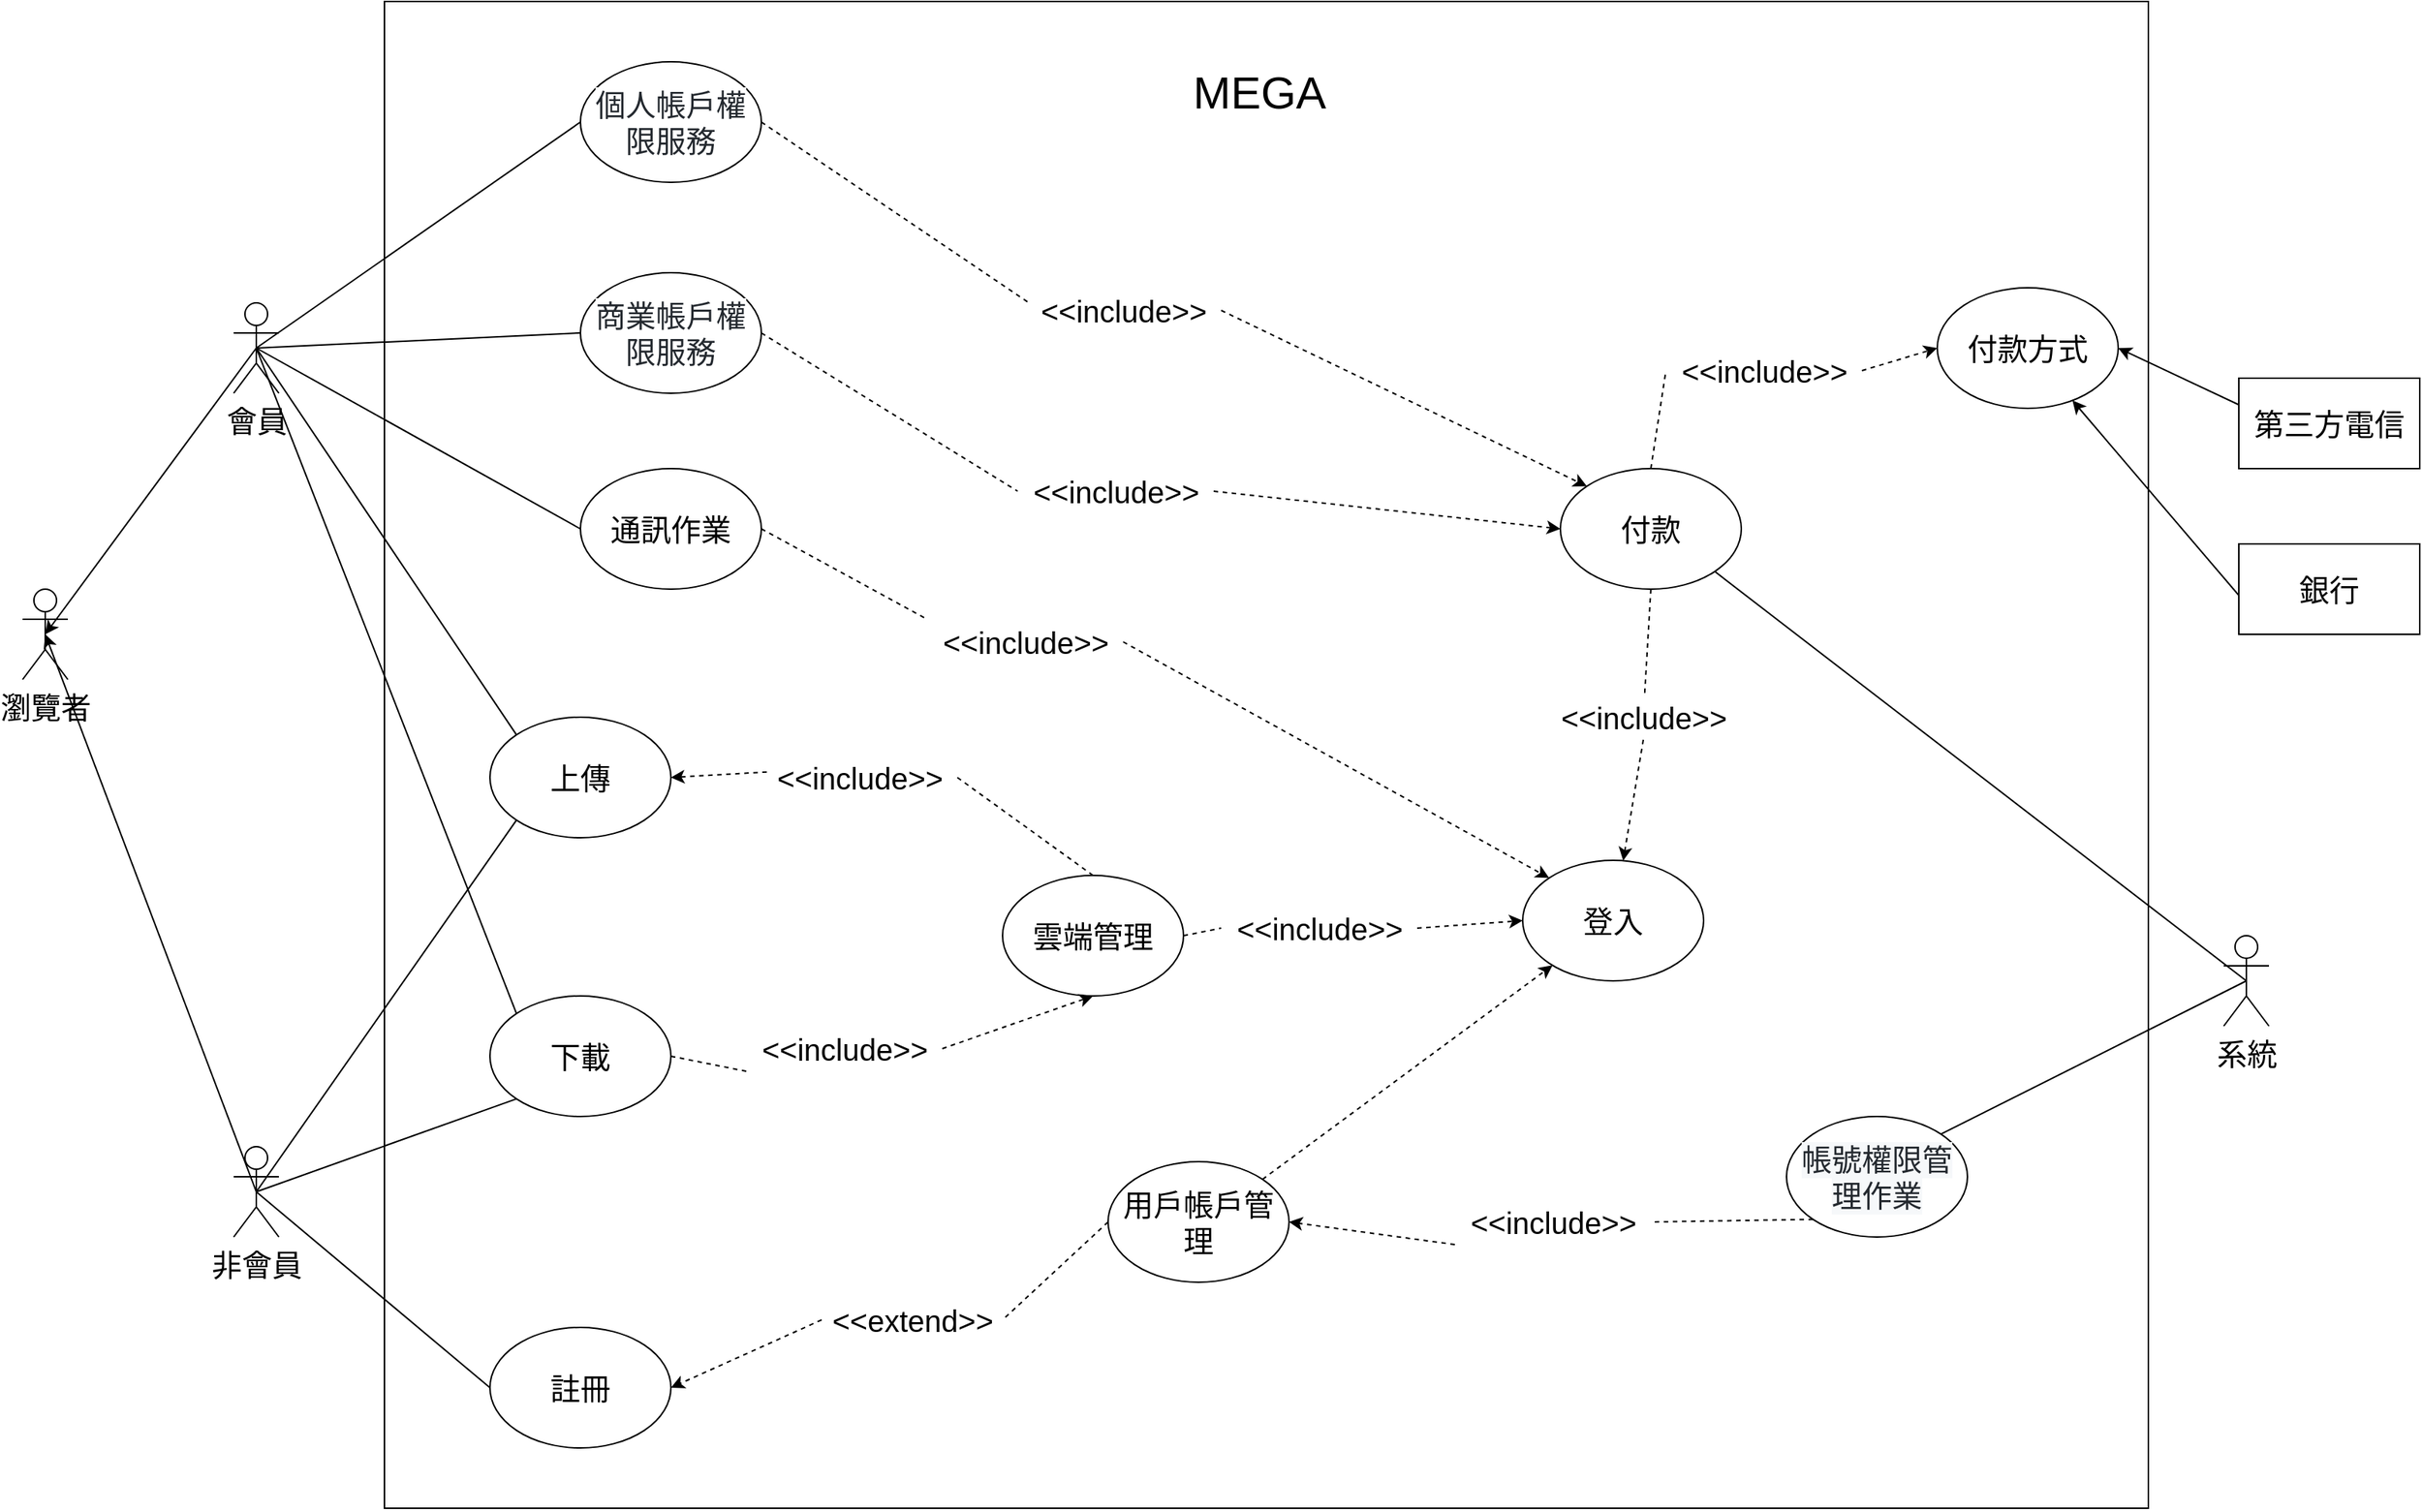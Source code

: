 <mxfile version="20.0.1" type="device"><diagram id="usIcNRxFysxi4RKqTmF2" name="第1頁"><mxGraphModel dx="2031" dy="1089" grid="1" gridSize="10" guides="1" tooltips="1" connect="1" arrows="0" fold="1" page="1" pageScale="1" pageWidth="1654" pageHeight="1169" math="0" shadow="0"><root><mxCell id="0"/><mxCell id="1" parent="0"/><mxCell id="QyxepqfQMqeC5QiL6Orz-121" value="" style="rounded=0;whiteSpace=wrap;html=1;fontSize=20;" parent="1" vertex="1"><mxGeometry x="310" y="40" width="1170" height="1000" as="geometry"/></mxCell><mxCell id="QyxepqfQMqeC5QiL6Orz-1" value="&lt;font style=&quot;font-size: 20px;&quot;&gt;登入&lt;/font&gt;" style="ellipse;whiteSpace=wrap;html=1;" parent="1" vertex="1"><mxGeometry x="1065" y="610" width="120" height="80" as="geometry"/></mxCell><mxCell id="QyxepqfQMqeC5QiL6Orz-88" style="edgeStyle=none;rounded=0;orthogonalLoop=1;jettySize=auto;html=1;entryX=0;entryY=0.5;entryDx=0;entryDy=0;dashed=1;fontSize=20;endArrow=classic;endFill=1;elbow=vertical;exitX=1;exitY=0.5;exitDx=0;exitDy=0;startArrow=none;" parent="1" source="QyxepqfQMqeC5QiL6Orz-110" target="QyxepqfQMqeC5QiL6Orz-1" edge="1"><mxGeometry relative="1" as="geometry"><mxPoint x="730" y="555" as="sourcePoint"/></mxGeometry></mxCell><mxCell id="QyxepqfQMqeC5QiL6Orz-100" style="edgeStyle=none;rounded=0;orthogonalLoop=1;jettySize=auto;html=1;exitX=0.028;exitY=0.379;exitDx=0;exitDy=0;dashed=1;fontSize=20;endArrow=classic;endFill=1;elbow=vertical;exitPerimeter=0;startArrow=none;entryX=1;entryY=0.5;entryDx=0;entryDy=0;" parent="1" source="QyxepqfQMqeC5QiL6Orz-95" target="QyxepqfQMqeC5QiL6Orz-75" edge="1"><mxGeometry relative="1" as="geometry"><mxPoint x="510" y="551" as="targetPoint"/></mxGeometry></mxCell><mxCell id="QyxepqfQMqeC5QiL6Orz-2" value="&lt;font style=&quot;font-size: 20px;&quot;&gt;雲端管理&lt;/font&gt;" style="ellipse;whiteSpace=wrap;html=1;" parent="1" vertex="1"><mxGeometry x="720" y="620" width="120" height="80" as="geometry"/></mxCell><mxCell id="QyxepqfQMqeC5QiL6Orz-51" style="edgeStyle=none;rounded=0;orthogonalLoop=1;jettySize=auto;html=1;exitX=0;exitY=0.5;exitDx=0;exitDy=0;entryX=0.5;entryY=0.5;entryDx=0;entryDy=0;entryPerimeter=0;fontSize=20;endArrow=none;endFill=0;elbow=vertical;" parent="1" source="QyxepqfQMqeC5QiL6Orz-3" target="QyxepqfQMqeC5QiL6Orz-45" edge="1"><mxGeometry relative="1" as="geometry"/></mxCell><mxCell id="QyxepqfQMqeC5QiL6Orz-3" value="&lt;font style=&quot;font-size: 20px;&quot;&gt;註冊&lt;/font&gt;" style="ellipse;whiteSpace=wrap;html=1;" parent="1" vertex="1"><mxGeometry x="380" y="920" width="120" height="80" as="geometry"/></mxCell><mxCell id="QyxepqfQMqeC5QiL6Orz-50" style="edgeStyle=none;rounded=0;orthogonalLoop=1;jettySize=auto;html=1;exitX=0;exitY=0;exitDx=0;exitDy=0;fontSize=20;endArrow=none;endFill=0;elbow=vertical;entryX=0.5;entryY=0.5;entryDx=0;entryDy=0;entryPerimeter=0;" parent="1" source="QyxepqfQMqeC5QiL6Orz-4" target="QyxepqfQMqeC5QiL6Orz-44" edge="1"><mxGeometry relative="1" as="geometry"><mxPoint x="300" y="350" as="targetPoint"/></mxGeometry></mxCell><mxCell id="QyxepqfQMqeC5QiL6Orz-53" style="edgeStyle=none;rounded=0;orthogonalLoop=1;jettySize=auto;html=1;exitX=0;exitY=1;exitDx=0;exitDy=0;fontSize=20;endArrow=none;endFill=0;elbow=vertical;entryX=0.5;entryY=0.5;entryDx=0;entryDy=0;entryPerimeter=0;" parent="1" source="QyxepqfQMqeC5QiL6Orz-4" target="QyxepqfQMqeC5QiL6Orz-45" edge="1"><mxGeometry relative="1" as="geometry"/></mxCell><mxCell id="QyxepqfQMqeC5QiL6Orz-89" style="edgeStyle=none;rounded=0;orthogonalLoop=1;jettySize=auto;html=1;exitX=1;exitY=0.5;exitDx=0;exitDy=0;entryX=0.5;entryY=1;entryDx=0;entryDy=0;dashed=1;fontSize=20;endArrow=classic;endFill=1;elbow=vertical;startArrow=none;" parent="1" source="QyxepqfQMqeC5QiL6Orz-94" target="QyxepqfQMqeC5QiL6Orz-2" edge="1"><mxGeometry relative="1" as="geometry"/></mxCell><mxCell id="QyxepqfQMqeC5QiL6Orz-4" value="&lt;font style=&quot;font-size: 20px;&quot;&gt;下載&lt;/font&gt;" style="ellipse;whiteSpace=wrap;html=1;" parent="1" vertex="1"><mxGeometry x="380" y="700" width="120" height="80" as="geometry"/></mxCell><mxCell id="QyxepqfQMqeC5QiL6Orz-58" style="edgeStyle=none;rounded=0;orthogonalLoop=1;jettySize=auto;html=1;exitX=0;exitY=0.5;exitDx=0;exitDy=0;entryX=1;entryY=0.5;entryDx=0;entryDy=0;fontSize=20;endArrow=classic;endFill=1;elbow=vertical;dashed=1;startArrow=none;" parent="1" source="QyxepqfQMqeC5QiL6Orz-92" target="QyxepqfQMqeC5QiL6Orz-3" edge="1"><mxGeometry relative="1" as="geometry"/></mxCell><mxCell id="QyxepqfQMqeC5QiL6Orz-68" style="edgeStyle=none;rounded=0;orthogonalLoop=1;jettySize=auto;html=1;exitX=1;exitY=0;exitDx=0;exitDy=0;fontSize=20;endArrow=classic;endFill=1;elbow=vertical;dashed=1;" parent="1" source="QyxepqfQMqeC5QiL6Orz-5" target="QyxepqfQMqeC5QiL6Orz-1" edge="1"><mxGeometry relative="1" as="geometry"/></mxCell><mxCell id="QyxepqfQMqeC5QiL6Orz-5" value="&lt;font style=&quot;font-size: 20px;&quot;&gt;用戶帳戶管理&lt;/font&gt;" style="ellipse;whiteSpace=wrap;html=1;" parent="1" vertex="1"><mxGeometry x="790" y="810" width="120" height="80" as="geometry"/></mxCell><mxCell id="QyxepqfQMqeC5QiL6Orz-82" style="edgeStyle=none;rounded=0;orthogonalLoop=1;jettySize=auto;html=1;exitX=1;exitY=0;exitDx=0;exitDy=0;entryX=0.5;entryY=0.5;entryDx=0;entryDy=0;entryPerimeter=0;fontSize=20;endArrow=none;endFill=0;elbow=vertical;" parent="1" source="QyxepqfQMqeC5QiL6Orz-7" target="QyxepqfQMqeC5QiL6Orz-14" edge="1"><mxGeometry relative="1" as="geometry"/></mxCell><mxCell id="QyxepqfQMqeC5QiL6Orz-83" style="edgeStyle=none;rounded=0;orthogonalLoop=1;jettySize=auto;html=1;exitX=0;exitY=1;exitDx=0;exitDy=0;entryX=1;entryY=0.5;entryDx=0;entryDy=0;fontSize=20;endArrow=classic;endFill=1;elbow=vertical;dashed=1;startArrow=none;" parent="1" source="QyxepqfQMqeC5QiL6Orz-111" target="QyxepqfQMqeC5QiL6Orz-5" edge="1"><mxGeometry relative="1" as="geometry"/></mxCell><mxCell id="QyxepqfQMqeC5QiL6Orz-7" value="&lt;span style=&quot;color: rgb(36, 41, 47); font-family: -apple-system, BlinkMacSystemFont, &amp;quot;Segoe UI&amp;quot;, Helvetica, Arial, sans-serif, &amp;quot;Apple Color Emoji&amp;quot;, &amp;quot;Segoe UI Emoji&amp;quot;; text-align: start; background-color: rgb(246, 248, 250);&quot;&gt;&lt;font style=&quot;font-size: 20px;&quot;&gt;帳號權限管理作業&lt;/font&gt;&lt;/span&gt;" style="ellipse;whiteSpace=wrap;html=1;fontSize=20;" parent="1" vertex="1"><mxGeometry x="1240" y="780" width="120" height="80" as="geometry"/></mxCell><mxCell id="QyxepqfQMqeC5QiL6Orz-62" style="edgeStyle=none;rounded=0;orthogonalLoop=1;jettySize=auto;html=1;exitX=1;exitY=0.5;exitDx=0;exitDy=0;entryX=0;entryY=0;entryDx=0;entryDy=0;dashed=1;fontSize=20;endArrow=classic;endFill=1;elbow=vertical;startArrow=none;" parent="1" source="QyxepqfQMqeC5QiL6Orz-40" target="QyxepqfQMqeC5QiL6Orz-57" edge="1"><mxGeometry relative="1" as="geometry"/></mxCell><mxCell id="QyxepqfQMqeC5QiL6Orz-8" value="&lt;span style=&quot;color: rgb(36, 41, 47); font-family: -apple-system, BlinkMacSystemFont, &amp;quot;Segoe UI&amp;quot;, Helvetica, Arial, sans-serif, &amp;quot;Apple Color Emoji&amp;quot;, &amp;quot;Segoe UI Emoji&amp;quot;; text-align: start; background-color: rgb(255, 255, 255);&quot;&gt;個人帳戶權限服務&lt;/span&gt;" style="ellipse;whiteSpace=wrap;html=1;fontSize=20;" parent="1" vertex="1"><mxGeometry x="440" y="80" width="120" height="80" as="geometry"/></mxCell><mxCell id="QyxepqfQMqeC5QiL6Orz-104" style="edgeStyle=none;rounded=0;orthogonalLoop=1;jettySize=auto;html=1;exitX=1;exitY=0.5;exitDx=0;exitDy=0;entryX=0;entryY=0;entryDx=0;entryDy=0;dashed=1;fontSize=20;endArrow=classic;endFill=1;elbow=vertical;startArrow=none;" parent="1" source="QyxepqfQMqeC5QiL6Orz-66" target="QyxepqfQMqeC5QiL6Orz-1" edge="1"><mxGeometry relative="1" as="geometry"/></mxCell><mxCell id="QyxepqfQMqeC5QiL6Orz-9" value="通訊作業" style="ellipse;whiteSpace=wrap;html=1;fontSize=20;" parent="1" vertex="1"><mxGeometry x="440" y="350" width="120" height="80" as="geometry"/></mxCell><mxCell id="QyxepqfQMqeC5QiL6Orz-63" style="edgeStyle=none;rounded=0;orthogonalLoop=1;jettySize=auto;html=1;exitX=1;exitY=0.5;exitDx=0;exitDy=0;dashed=1;fontSize=20;endArrow=classic;endFill=1;elbow=vertical;entryX=0;entryY=0.5;entryDx=0;entryDy=0;startArrow=none;" parent="1" source="QyxepqfQMqeC5QiL6Orz-65" target="QyxepqfQMqeC5QiL6Orz-57" edge="1"><mxGeometry relative="1" as="geometry"><mxPoint x="820" y="300" as="targetPoint"/></mxGeometry></mxCell><mxCell id="QyxepqfQMqeC5QiL6Orz-11" value="&lt;span style=&quot;color: rgb(36, 41, 47); font-family: -apple-system, BlinkMacSystemFont, &amp;quot;Segoe UI&amp;quot;, Helvetica, Arial, sans-serif, &amp;quot;Apple Color Emoji&amp;quot;, &amp;quot;Segoe UI Emoji&amp;quot;; text-align: start; background-color: rgb(255, 255, 255);&quot;&gt;商業帳戶權限服務&lt;/span&gt;" style="ellipse;whiteSpace=wrap;html=1;fontSize=20;" parent="1" vertex="1"><mxGeometry x="440" y="220" width="120" height="80" as="geometry"/></mxCell><mxCell id="QyxepqfQMqeC5QiL6Orz-12" value="瀏覽者" style="shape=umlActor;verticalLabelPosition=bottom;verticalAlign=top;html=1;outlineConnect=0;fontSize=20;" parent="1" vertex="1"><mxGeometry x="70" y="430" width="30" height="60" as="geometry"/></mxCell><mxCell id="QyxepqfQMqeC5QiL6Orz-14" value="系統&lt;br&gt;" style="shape=umlActor;verticalLabelPosition=bottom;verticalAlign=top;html=1;fontSize=20;" parent="1" vertex="1"><mxGeometry x="1530" y="660" width="30" height="60" as="geometry"/></mxCell><mxCell id="QyxepqfQMqeC5QiL6Orz-48" style="edgeStyle=none;rounded=0;orthogonalLoop=1;jettySize=auto;html=1;exitX=0.5;exitY=0.5;exitDx=0;exitDy=0;exitPerimeter=0;fontSize=20;endArrow=classic;endFill=1;elbow=vertical;entryX=0.5;entryY=0.5;entryDx=0;entryDy=0;entryPerimeter=0;" parent="1" source="QyxepqfQMqeC5QiL6Orz-44" target="QyxepqfQMqeC5QiL6Orz-12" edge="1"><mxGeometry relative="1" as="geometry"><mxPoint x="180" y="430" as="targetPoint"/></mxGeometry></mxCell><mxCell id="QyxepqfQMqeC5QiL6Orz-59" style="edgeStyle=none;rounded=0;orthogonalLoop=1;jettySize=auto;html=1;exitX=0.5;exitY=0.5;exitDx=0;exitDy=0;exitPerimeter=0;entryX=0;entryY=0.5;entryDx=0;entryDy=0;fontSize=20;endArrow=none;endFill=0;elbow=vertical;" parent="1" source="QyxepqfQMqeC5QiL6Orz-44" target="QyxepqfQMqeC5QiL6Orz-8" edge="1"><mxGeometry relative="1" as="geometry"/></mxCell><mxCell id="QyxepqfQMqeC5QiL6Orz-60" style="edgeStyle=none;rounded=0;orthogonalLoop=1;jettySize=auto;html=1;exitX=0.5;exitY=0.5;exitDx=0;exitDy=0;exitPerimeter=0;entryX=0;entryY=0.5;entryDx=0;entryDy=0;fontSize=20;endArrow=none;endFill=0;elbow=vertical;" parent="1" source="QyxepqfQMqeC5QiL6Orz-44" target="QyxepqfQMqeC5QiL6Orz-11" edge="1"><mxGeometry relative="1" as="geometry"/></mxCell><mxCell id="QyxepqfQMqeC5QiL6Orz-96" style="edgeStyle=none;rounded=0;orthogonalLoop=1;jettySize=auto;html=1;exitX=0.5;exitY=0.5;exitDx=0;exitDy=0;exitPerimeter=0;entryX=0;entryY=0;entryDx=0;entryDy=0;fontSize=20;endArrow=none;endFill=0;elbow=vertical;" parent="1" source="QyxepqfQMqeC5QiL6Orz-44" target="QyxepqfQMqeC5QiL6Orz-75" edge="1"><mxGeometry relative="1" as="geometry"/></mxCell><mxCell id="QyxepqfQMqeC5QiL6Orz-105" style="edgeStyle=none;rounded=0;orthogonalLoop=1;jettySize=auto;html=1;exitX=0.5;exitY=0.5;exitDx=0;exitDy=0;exitPerimeter=0;entryX=0;entryY=0.5;entryDx=0;entryDy=0;fontSize=20;endArrow=none;endFill=0;elbow=vertical;" parent="1" source="QyxepqfQMqeC5QiL6Orz-44" target="QyxepqfQMqeC5QiL6Orz-9" edge="1"><mxGeometry relative="1" as="geometry"/></mxCell><mxCell id="QyxepqfQMqeC5QiL6Orz-44" value="會員" style="shape=umlActor;verticalLabelPosition=bottom;verticalAlign=top;html=1;outlineConnect=0;fontSize=20;" parent="1" vertex="1"><mxGeometry x="210" y="240" width="30" height="60" as="geometry"/></mxCell><mxCell id="QyxepqfQMqeC5QiL6Orz-49" style="edgeStyle=none;rounded=0;orthogonalLoop=1;jettySize=auto;html=1;exitX=0.5;exitY=0.5;exitDx=0;exitDy=0;exitPerimeter=0;fontSize=20;endArrow=classic;endFill=1;elbow=vertical;entryX=0.5;entryY=0.5;entryDx=0;entryDy=0;entryPerimeter=0;" parent="1" source="QyxepqfQMqeC5QiL6Orz-45" target="QyxepqfQMqeC5QiL6Orz-12" edge="1"><mxGeometry relative="1" as="geometry"><mxPoint x="170" y="530" as="targetPoint"/></mxGeometry></mxCell><mxCell id="QyxepqfQMqeC5QiL6Orz-120" style="edgeStyle=none;rounded=0;orthogonalLoop=1;jettySize=auto;html=1;exitX=0.5;exitY=0.5;exitDx=0;exitDy=0;exitPerimeter=0;entryX=0;entryY=1;entryDx=0;entryDy=0;fontSize=20;endArrow=none;endFill=0;elbow=vertical;" parent="1" source="QyxepqfQMqeC5QiL6Orz-45" target="QyxepqfQMqeC5QiL6Orz-75" edge="1"><mxGeometry relative="1" as="geometry"/></mxCell><mxCell id="QyxepqfQMqeC5QiL6Orz-45" value="非會員" style="shape=umlActor;verticalLabelPosition=bottom;verticalAlign=top;html=1;outlineConnect=0;fontSize=20;" parent="1" vertex="1"><mxGeometry x="210" y="800" width="30" height="60" as="geometry"/></mxCell><mxCell id="QyxepqfQMqeC5QiL6Orz-72" style="edgeStyle=none;rounded=0;orthogonalLoop=1;jettySize=auto;html=1;exitX=1;exitY=0.5;exitDx=0;exitDy=0;dashed=1;fontSize=20;endArrow=classic;endFill=1;elbow=vertical;entryX=0;entryY=0.5;entryDx=0;entryDy=0;startArrow=none;" parent="1" source="QyxepqfQMqeC5QiL6Orz-118" target="QyxepqfQMqeC5QiL6Orz-69" edge="1"><mxGeometry relative="1" as="geometry"><mxPoint x="1170" y="370" as="targetPoint"/></mxGeometry></mxCell><mxCell id="QyxepqfQMqeC5QiL6Orz-81" style="edgeStyle=none;rounded=0;orthogonalLoop=1;jettySize=auto;html=1;exitX=1;exitY=1;exitDx=0;exitDy=0;entryX=0.5;entryY=0.5;entryDx=0;entryDy=0;entryPerimeter=0;fontSize=20;endArrow=none;endFill=0;elbow=vertical;" parent="1" source="QyxepqfQMqeC5QiL6Orz-57" target="QyxepqfQMqeC5QiL6Orz-14" edge="1"><mxGeometry relative="1" as="geometry"/></mxCell><mxCell id="QyxepqfQMqeC5QiL6Orz-85" style="edgeStyle=none;rounded=0;orthogonalLoop=1;jettySize=auto;html=1;exitX=0.5;exitY=1;exitDx=0;exitDy=0;dashed=1;fontSize=20;endArrow=classic;endFill=1;elbow=vertical;startArrow=none;" parent="1" source="QyxepqfQMqeC5QiL6Orz-113" target="QyxepqfQMqeC5QiL6Orz-1" edge="1"><mxGeometry relative="1" as="geometry"/></mxCell><mxCell id="QyxepqfQMqeC5QiL6Orz-57" value="付款" style="ellipse;whiteSpace=wrap;html=1;fontSize=20;" parent="1" vertex="1"><mxGeometry x="1090" y="350" width="120" height="80" as="geometry"/></mxCell><mxCell id="QyxepqfQMqeC5QiL6Orz-73" style="edgeStyle=none;rounded=0;orthogonalLoop=1;jettySize=auto;html=1;exitX=0.5;exitY=0.5;exitDx=0;exitDy=0;exitPerimeter=0;fontSize=20;endArrow=classic;endFill=1;elbow=vertical;" parent="1" target="QyxepqfQMqeC5QiL6Orz-69" edge="1"><mxGeometry relative="1" as="geometry"><mxPoint x="1545" y="440" as="sourcePoint"/></mxGeometry></mxCell><mxCell id="QyxepqfQMqeC5QiL6Orz-40" value="&amp;lt;&amp;lt;include&amp;gt;&amp;gt;" style="text;html=1;resizable=0;autosize=1;align=center;verticalAlign=middle;points=[];fillColor=none;strokeColor=none;rounded=0;fontSize=20;" parent="1" vertex="1"><mxGeometry x="735" y="230" width="130" height="30" as="geometry"/></mxCell><mxCell id="QyxepqfQMqeC5QiL6Orz-64" value="" style="edgeStyle=none;rounded=0;orthogonalLoop=1;jettySize=auto;html=1;exitX=1;exitY=0.5;exitDx=0;exitDy=0;entryX=0.028;entryY=0.358;entryDx=0;entryDy=0;entryPerimeter=0;dashed=1;fontSize=20;endArrow=none;endFill=1;elbow=vertical;" parent="1" source="QyxepqfQMqeC5QiL6Orz-8" target="QyxepqfQMqeC5QiL6Orz-40" edge="1"><mxGeometry relative="1" as="geometry"><mxPoint x="720" y="240" as="sourcePoint"/><mxPoint x="803.36" y="318.64" as="targetPoint"/></mxGeometry></mxCell><mxCell id="QyxepqfQMqeC5QiL6Orz-65" value="&amp;lt;&amp;lt;include&amp;gt;&amp;gt;" style="text;html=1;resizable=0;autosize=1;align=center;verticalAlign=middle;points=[];fillColor=none;strokeColor=none;rounded=0;fontSize=20;" parent="1" vertex="1"><mxGeometry x="730" y="350" width="130" height="30" as="geometry"/></mxCell><mxCell id="QyxepqfQMqeC5QiL6Orz-67" value="" style="edgeStyle=none;rounded=0;orthogonalLoop=1;jettySize=auto;html=1;exitX=1;exitY=0.5;exitDx=0;exitDy=0;dashed=1;fontSize=20;endArrow=none;endFill=1;elbow=vertical;entryX=0;entryY=0.5;entryDx=0;entryDy=0;" parent="1" source="QyxepqfQMqeC5QiL6Orz-11" target="QyxepqfQMqeC5QiL6Orz-65" edge="1"><mxGeometry relative="1" as="geometry"><mxPoint x="877" y="350" as="targetPoint"/><mxPoint x="720" y="430" as="sourcePoint"/></mxGeometry></mxCell><mxCell id="QyxepqfQMqeC5QiL6Orz-69" value="付款方式" style="ellipse;whiteSpace=wrap;html=1;fontSize=20;" parent="1" vertex="1"><mxGeometry x="1340" y="230" width="120" height="80" as="geometry"/></mxCell><mxCell id="QyxepqfQMqeC5QiL6Orz-75" value="上傳" style="ellipse;whiteSpace=wrap;html=1;fontSize=20;" parent="1" vertex="1"><mxGeometry x="380" y="515" width="120" height="80" as="geometry"/></mxCell><mxCell id="QyxepqfQMqeC5QiL6Orz-77" style="edgeStyle=none;rounded=0;orthogonalLoop=1;jettySize=auto;html=1;exitX=0.5;exitY=0.5;exitDx=0;exitDy=0;exitPerimeter=0;entryX=1;entryY=0.5;entryDx=0;entryDy=0;fontSize=20;endArrow=classic;endFill=1;elbow=vertical;" parent="1" target="QyxepqfQMqeC5QiL6Orz-69" edge="1"><mxGeometry relative="1" as="geometry"><mxPoint x="1545" y="310" as="sourcePoint"/></mxGeometry></mxCell><mxCell id="QyxepqfQMqeC5QiL6Orz-66" value="&amp;lt;&amp;lt;include&amp;gt;&amp;gt;" style="text;html=1;resizable=0;autosize=1;align=center;verticalAlign=middle;points=[];fillColor=none;strokeColor=none;rounded=0;fontSize=20;" parent="1" vertex="1"><mxGeometry x="670" y="450" width="130" height="30" as="geometry"/></mxCell><mxCell id="QyxepqfQMqeC5QiL6Orz-106" value="" style="edgeStyle=none;rounded=0;orthogonalLoop=1;jettySize=auto;html=1;exitX=1;exitY=0.5;exitDx=0;exitDy=0;entryX=0;entryY=0;entryDx=0;entryDy=0;dashed=1;fontSize=20;endArrow=none;endFill=1;elbow=vertical;" parent="1" source="QyxepqfQMqeC5QiL6Orz-9" target="QyxepqfQMqeC5QiL6Orz-66" edge="1"><mxGeometry relative="1" as="geometry"><mxPoint x="600" y="390" as="sourcePoint"/><mxPoint x="887.574" y="541.716" as="targetPoint"/></mxGeometry></mxCell><mxCell id="QyxepqfQMqeC5QiL6Orz-92" value="&amp;lt;&amp;lt;extend&amp;gt;&amp;gt;" style="text;html=1;resizable=0;autosize=1;align=center;verticalAlign=middle;points=[];fillColor=none;strokeColor=none;rounded=0;fontSize=20;" parent="1" vertex="1"><mxGeometry x="600" y="900" width="120" height="30" as="geometry"/></mxCell><mxCell id="QyxepqfQMqeC5QiL6Orz-107" value="" style="edgeStyle=none;rounded=0;orthogonalLoop=1;jettySize=auto;html=1;exitX=0;exitY=0.5;exitDx=0;exitDy=0;entryX=1;entryY=0.5;entryDx=0;entryDy=0;fontSize=20;endArrow=none;endFill=1;elbow=vertical;dashed=1;" parent="1" source="QyxepqfQMqeC5QiL6Orz-5" target="QyxepqfQMqeC5QiL6Orz-92" edge="1"><mxGeometry relative="1" as="geometry"><mxPoint x="740" y="850" as="sourcePoint"/><mxPoint x="540" y="850" as="targetPoint"/></mxGeometry></mxCell><mxCell id="QyxepqfQMqeC5QiL6Orz-94" value="&amp;lt;&amp;lt;include&amp;gt;&amp;gt;" style="text;html=1;resizable=0;autosize=1;align=center;verticalAlign=middle;points=[];fillColor=none;strokeColor=none;rounded=0;fontSize=20;" parent="1" vertex="1"><mxGeometry x="550" y="720" width="130" height="30" as="geometry"/></mxCell><mxCell id="QyxepqfQMqeC5QiL6Orz-108" value="" style="edgeStyle=none;rounded=0;orthogonalLoop=1;jettySize=auto;html=1;exitX=1;exitY=0.5;exitDx=0;exitDy=0;entryX=0;entryY=1;entryDx=0;entryDy=0;dashed=1;fontSize=20;endArrow=none;endFill=1;elbow=vertical;" parent="1" source="QyxepqfQMqeC5QiL6Orz-4" target="QyxepqfQMqeC5QiL6Orz-94" edge="1"><mxGeometry relative="1" as="geometry"><mxPoint x="540" y="660" as="sourcePoint"/><mxPoint x="637.574" y="618.284" as="targetPoint"/></mxGeometry></mxCell><mxCell id="QyxepqfQMqeC5QiL6Orz-95" value="&amp;lt;&amp;lt;include&amp;gt;&amp;gt;" style="text;html=1;resizable=0;autosize=1;align=center;verticalAlign=middle;points=[];fillColor=none;strokeColor=none;rounded=0;fontSize=20;" parent="1" vertex="1"><mxGeometry x="560" y="540" width="130" height="30" as="geometry"/></mxCell><mxCell id="QyxepqfQMqeC5QiL6Orz-109" value="" style="edgeStyle=none;rounded=0;orthogonalLoop=1;jettySize=auto;html=1;exitX=0.5;exitY=0;exitDx=0;exitDy=0;entryX=1;entryY=0.5;entryDx=0;entryDy=0;dashed=1;fontSize=20;endArrow=none;endFill=1;elbow=vertical;" parent="1" source="QyxepqfQMqeC5QiL6Orz-2" target="QyxepqfQMqeC5QiL6Orz-95" edge="1"><mxGeometry relative="1" as="geometry"><mxPoint x="653.36" y="570.32" as="sourcePoint"/><mxPoint x="550" y="510" as="targetPoint"/></mxGeometry></mxCell><mxCell id="QyxepqfQMqeC5QiL6Orz-111" value="&amp;lt;&amp;lt;include&amp;gt;&amp;gt;" style="text;html=1;resizable=0;autosize=1;align=center;verticalAlign=middle;points=[];fillColor=none;strokeColor=none;rounded=0;fontSize=20;" parent="1" vertex="1"><mxGeometry x="1020" y="835" width="130" height="30" as="geometry"/></mxCell><mxCell id="QyxepqfQMqeC5QiL6Orz-112" value="" style="edgeStyle=none;rounded=0;orthogonalLoop=1;jettySize=auto;html=1;exitX=0;exitY=1;exitDx=0;exitDy=0;entryX=1;entryY=0.5;entryDx=0;entryDy=0;fontSize=20;endArrow=none;endFill=1;elbow=vertical;dashed=1;" parent="1" source="QyxepqfQMqeC5QiL6Orz-7" target="QyxepqfQMqeC5QiL6Orz-111" edge="1"><mxGeometry relative="1" as="geometry"><mxPoint x="1087.574" y="768.284" as="sourcePoint"/><mxPoint x="870" y="870" as="targetPoint"/></mxGeometry></mxCell><mxCell id="QyxepqfQMqeC5QiL6Orz-113" value="&amp;lt;&amp;lt;include&amp;gt;&amp;gt;" style="text;html=1;resizable=0;autosize=1;align=center;verticalAlign=middle;points=[];fillColor=none;strokeColor=none;rounded=0;fontSize=20;" parent="1" vertex="1"><mxGeometry x="1080" y="500" width="130" height="30" as="geometry"/></mxCell><mxCell id="QyxepqfQMqeC5QiL6Orz-114" value="" style="edgeStyle=none;rounded=0;orthogonalLoop=1;jettySize=auto;html=1;exitX=0.5;exitY=1;exitDx=0;exitDy=0;dashed=1;fontSize=20;endArrow=none;endFill=1;elbow=vertical;" parent="1" source="QyxepqfQMqeC5QiL6Orz-57" target="QyxepqfQMqeC5QiL6Orz-113" edge="1"><mxGeometry relative="1" as="geometry"><mxPoint x="1000" y="410" as="sourcePoint"/><mxPoint x="1000" y="560" as="targetPoint"/></mxGeometry></mxCell><mxCell id="QyxepqfQMqeC5QiL6Orz-110" value="&amp;lt;&amp;lt;include&amp;gt;&amp;gt;" style="text;html=1;resizable=0;autosize=1;align=center;verticalAlign=middle;points=[];fillColor=none;strokeColor=none;rounded=0;fontSize=20;" parent="1" vertex="1"><mxGeometry x="865" y="640" width="130" height="30" as="geometry"/></mxCell><mxCell id="QyxepqfQMqeC5QiL6Orz-115" value="" style="edgeStyle=none;rounded=0;orthogonalLoop=1;jettySize=auto;html=1;entryX=0;entryY=0.5;entryDx=0;entryDy=0;dashed=1;fontSize=20;endArrow=none;endFill=1;elbow=vertical;exitX=1;exitY=0.5;exitDx=0;exitDy=0;" parent="1" source="QyxepqfQMqeC5QiL6Orz-2" target="QyxepqfQMqeC5QiL6Orz-110" edge="1"><mxGeometry relative="1" as="geometry"><mxPoint x="790" y="600" as="sourcePoint"/><mxPoint x="940" y="600" as="targetPoint"/></mxGeometry></mxCell><mxCell id="QyxepqfQMqeC5QiL6Orz-118" value="&amp;lt;&amp;lt;include&amp;gt;&amp;gt;" style="text;html=1;resizable=0;autosize=1;align=center;verticalAlign=middle;points=[];fillColor=none;strokeColor=none;rounded=0;fontSize=20;" parent="1" vertex="1"><mxGeometry x="1160" y="270" width="130" height="30" as="geometry"/></mxCell><mxCell id="QyxepqfQMqeC5QiL6Orz-119" value="" style="edgeStyle=none;rounded=0;orthogonalLoop=1;jettySize=auto;html=1;exitX=0.5;exitY=0;exitDx=0;exitDy=0;dashed=1;fontSize=20;endArrow=none;endFill=1;elbow=vertical;entryX=0;entryY=0.5;entryDx=0;entryDy=0;" parent="1" source="QyxepqfQMqeC5QiL6Orz-57" target="QyxepqfQMqeC5QiL6Orz-118" edge="1"><mxGeometry relative="1" as="geometry"><mxPoint x="1090" y="340" as="sourcePoint"/><mxPoint x="1170" y="320" as="targetPoint"/></mxGeometry></mxCell><mxCell id="QyxepqfQMqeC5QiL6Orz-122" style="edgeStyle=none;rounded=0;orthogonalLoop=1;jettySize=auto;html=1;exitX=0.5;exitY=1;exitDx=0;exitDy=0;fontSize=20;endArrow=none;endFill=0;elbow=vertical;" parent="1" source="QyxepqfQMqeC5QiL6Orz-121" target="QyxepqfQMqeC5QiL6Orz-121" edge="1"><mxGeometry relative="1" as="geometry"/></mxCell><mxCell id="QyxepqfQMqeC5QiL6Orz-123" value="MEGA" style="text;html=1;resizable=0;autosize=1;align=center;verticalAlign=middle;points=[];fillColor=none;strokeColor=none;rounded=0;fontSize=30;" parent="1" vertex="1"><mxGeometry x="840" y="80" width="100" height="40" as="geometry"/></mxCell><mxCell id="MbJJTx5NE8-swIqgNYVW-1" value="銀行" style="rounded=0;whiteSpace=wrap;html=1;fontSize=20;" vertex="1" parent="1"><mxGeometry x="1540" y="400" width="120" height="60" as="geometry"/></mxCell><mxCell id="MbJJTx5NE8-swIqgNYVW-2" value="第三方電信" style="rounded=0;whiteSpace=wrap;html=1;fontSize=20;" vertex="1" parent="1"><mxGeometry x="1540" y="290" width="120" height="60" as="geometry"/></mxCell></root></mxGraphModel></diagram></mxfile>